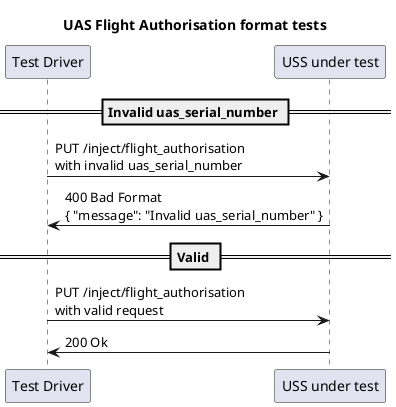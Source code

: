 @startuml
title UAS Flight Authorisation format tests

participant "Test Driver" as TD
participant "USS under test" as USS

== Invalid uas_serial_number ==
TD -> USS: PUT /inject/flight_authorisation\nwith invalid uas_serial_number
TD <- USS: 400 Bad Format\n{ "message": "Invalid uas_serial_number" }

== Valid ==
TD -> USS: PUT /inject/flight_authorisation\nwith valid request
TD <- USS: 200 Ok
@enduml
